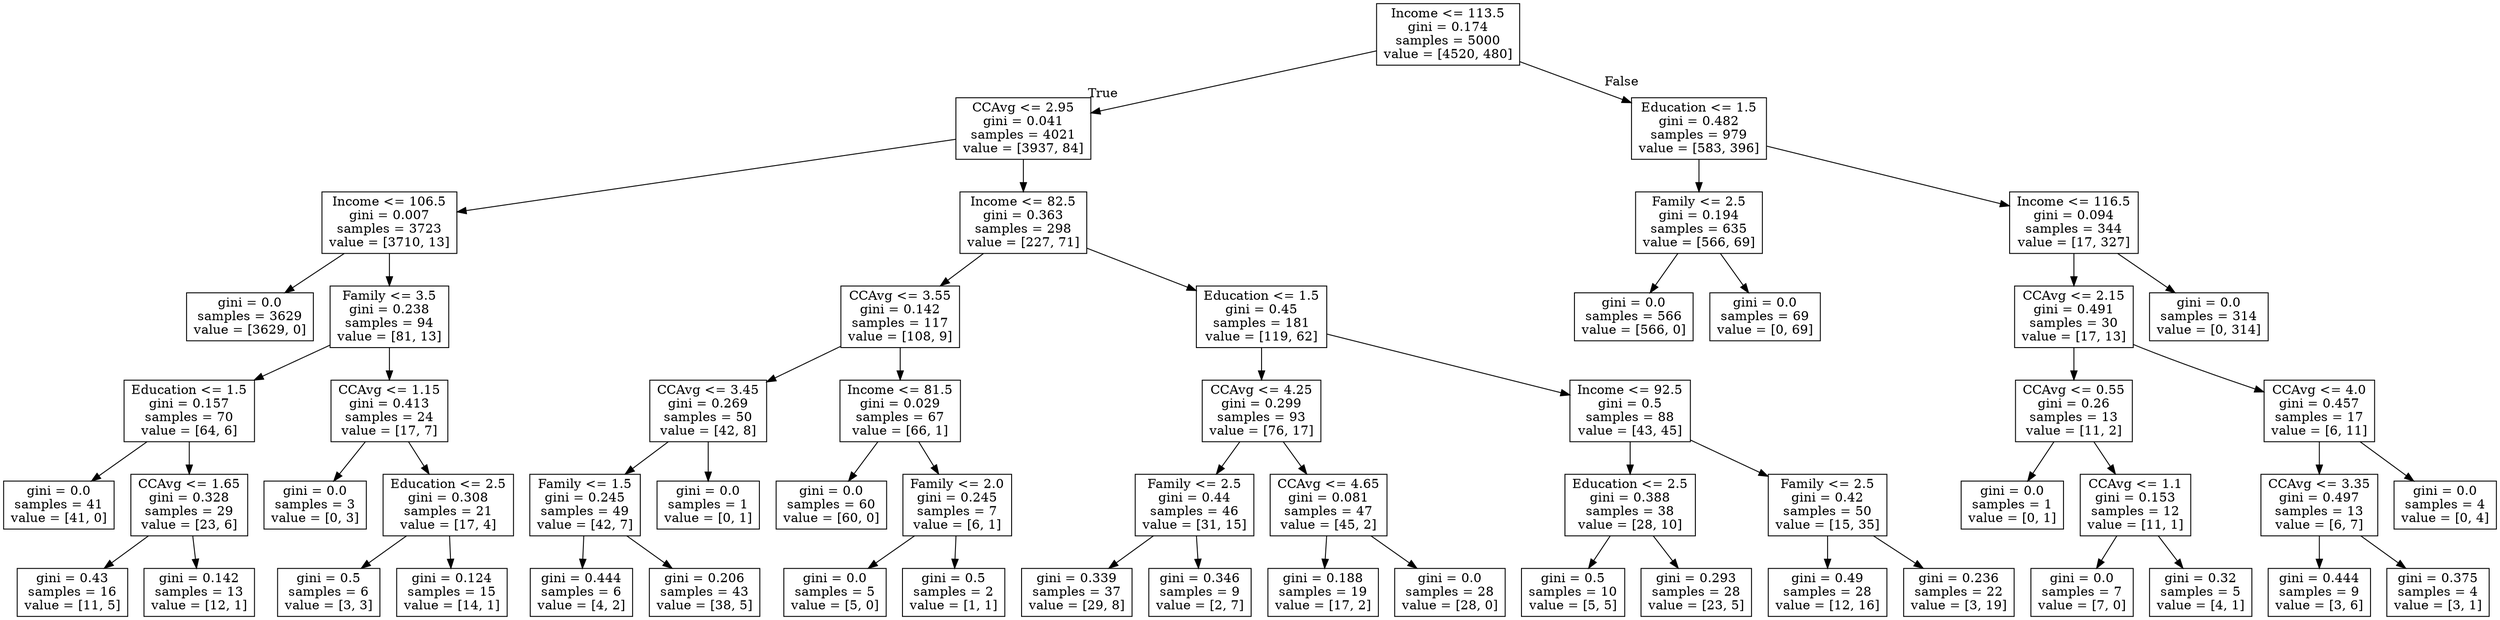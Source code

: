 digraph Tree {
node [shape=box] ;
0 [label="Income <= 113.5\ngini = 0.174\nsamples = 5000\nvalue = [4520, 480]"] ;
1 [label="CCAvg <= 2.95\ngini = 0.041\nsamples = 4021\nvalue = [3937, 84]"] ;
0 -> 1 [labeldistance=2.5, labelangle=45, headlabel="True"] ;
2 [label="Income <= 106.5\ngini = 0.007\nsamples = 3723\nvalue = [3710, 13]"] ;
1 -> 2 ;
3 [label="gini = 0.0\nsamples = 3629\nvalue = [3629, 0]"] ;
2 -> 3 ;
4 [label="Family <= 3.5\ngini = 0.238\nsamples = 94\nvalue = [81, 13]"] ;
2 -> 4 ;
5 [label="Education <= 1.5\ngini = 0.157\nsamples = 70\nvalue = [64, 6]"] ;
4 -> 5 ;
6 [label="gini = 0.0\nsamples = 41\nvalue = [41, 0]"] ;
5 -> 6 ;
7 [label="CCAvg <= 1.65\ngini = 0.328\nsamples = 29\nvalue = [23, 6]"] ;
5 -> 7 ;
8 [label="gini = 0.43\nsamples = 16\nvalue = [11, 5]"] ;
7 -> 8 ;
9 [label="gini = 0.142\nsamples = 13\nvalue = [12, 1]"] ;
7 -> 9 ;
10 [label="CCAvg <= 1.15\ngini = 0.413\nsamples = 24\nvalue = [17, 7]"] ;
4 -> 10 ;
11 [label="gini = 0.0\nsamples = 3\nvalue = [0, 3]"] ;
10 -> 11 ;
12 [label="Education <= 2.5\ngini = 0.308\nsamples = 21\nvalue = [17, 4]"] ;
10 -> 12 ;
13 [label="gini = 0.5\nsamples = 6\nvalue = [3, 3]"] ;
12 -> 13 ;
14 [label="gini = 0.124\nsamples = 15\nvalue = [14, 1]"] ;
12 -> 14 ;
15 [label="Income <= 82.5\ngini = 0.363\nsamples = 298\nvalue = [227, 71]"] ;
1 -> 15 ;
16 [label="CCAvg <= 3.55\ngini = 0.142\nsamples = 117\nvalue = [108, 9]"] ;
15 -> 16 ;
17 [label="CCAvg <= 3.45\ngini = 0.269\nsamples = 50\nvalue = [42, 8]"] ;
16 -> 17 ;
18 [label="Family <= 1.5\ngini = 0.245\nsamples = 49\nvalue = [42, 7]"] ;
17 -> 18 ;
19 [label="gini = 0.444\nsamples = 6\nvalue = [4, 2]"] ;
18 -> 19 ;
20 [label="gini = 0.206\nsamples = 43\nvalue = [38, 5]"] ;
18 -> 20 ;
21 [label="gini = 0.0\nsamples = 1\nvalue = [0, 1]"] ;
17 -> 21 ;
22 [label="Income <= 81.5\ngini = 0.029\nsamples = 67\nvalue = [66, 1]"] ;
16 -> 22 ;
23 [label="gini = 0.0\nsamples = 60\nvalue = [60, 0]"] ;
22 -> 23 ;
24 [label="Family <= 2.0\ngini = 0.245\nsamples = 7\nvalue = [6, 1]"] ;
22 -> 24 ;
25 [label="gini = 0.0\nsamples = 5\nvalue = [5, 0]"] ;
24 -> 25 ;
26 [label="gini = 0.5\nsamples = 2\nvalue = [1, 1]"] ;
24 -> 26 ;
27 [label="Education <= 1.5\ngini = 0.45\nsamples = 181\nvalue = [119, 62]"] ;
15 -> 27 ;
28 [label="CCAvg <= 4.25\ngini = 0.299\nsamples = 93\nvalue = [76, 17]"] ;
27 -> 28 ;
29 [label="Family <= 2.5\ngini = 0.44\nsamples = 46\nvalue = [31, 15]"] ;
28 -> 29 ;
30 [label="gini = 0.339\nsamples = 37\nvalue = [29, 8]"] ;
29 -> 30 ;
31 [label="gini = 0.346\nsamples = 9\nvalue = [2, 7]"] ;
29 -> 31 ;
32 [label="CCAvg <= 4.65\ngini = 0.081\nsamples = 47\nvalue = [45, 2]"] ;
28 -> 32 ;
33 [label="gini = 0.188\nsamples = 19\nvalue = [17, 2]"] ;
32 -> 33 ;
34 [label="gini = 0.0\nsamples = 28\nvalue = [28, 0]"] ;
32 -> 34 ;
35 [label="Income <= 92.5\ngini = 0.5\nsamples = 88\nvalue = [43, 45]"] ;
27 -> 35 ;
36 [label="Education <= 2.5\ngini = 0.388\nsamples = 38\nvalue = [28, 10]"] ;
35 -> 36 ;
37 [label="gini = 0.5\nsamples = 10\nvalue = [5, 5]"] ;
36 -> 37 ;
38 [label="gini = 0.293\nsamples = 28\nvalue = [23, 5]"] ;
36 -> 38 ;
39 [label="Family <= 2.5\ngini = 0.42\nsamples = 50\nvalue = [15, 35]"] ;
35 -> 39 ;
40 [label="gini = 0.49\nsamples = 28\nvalue = [12, 16]"] ;
39 -> 40 ;
41 [label="gini = 0.236\nsamples = 22\nvalue = [3, 19]"] ;
39 -> 41 ;
42 [label="Education <= 1.5\ngini = 0.482\nsamples = 979\nvalue = [583, 396]"] ;
0 -> 42 [labeldistance=2.5, labelangle=-45, headlabel="False"] ;
43 [label="Family <= 2.5\ngini = 0.194\nsamples = 635\nvalue = [566, 69]"] ;
42 -> 43 ;
44 [label="gini = 0.0\nsamples = 566\nvalue = [566, 0]"] ;
43 -> 44 ;
45 [label="gini = 0.0\nsamples = 69\nvalue = [0, 69]"] ;
43 -> 45 ;
46 [label="Income <= 116.5\ngini = 0.094\nsamples = 344\nvalue = [17, 327]"] ;
42 -> 46 ;
47 [label="CCAvg <= 2.15\ngini = 0.491\nsamples = 30\nvalue = [17, 13]"] ;
46 -> 47 ;
48 [label="CCAvg <= 0.55\ngini = 0.26\nsamples = 13\nvalue = [11, 2]"] ;
47 -> 48 ;
49 [label="gini = 0.0\nsamples = 1\nvalue = [0, 1]"] ;
48 -> 49 ;
50 [label="CCAvg <= 1.1\ngini = 0.153\nsamples = 12\nvalue = [11, 1]"] ;
48 -> 50 ;
51 [label="gini = 0.0\nsamples = 7\nvalue = [7, 0]"] ;
50 -> 51 ;
52 [label="gini = 0.32\nsamples = 5\nvalue = [4, 1]"] ;
50 -> 52 ;
53 [label="CCAvg <= 4.0\ngini = 0.457\nsamples = 17\nvalue = [6, 11]"] ;
47 -> 53 ;
54 [label="CCAvg <= 3.35\ngini = 0.497\nsamples = 13\nvalue = [6, 7]"] ;
53 -> 54 ;
55 [label="gini = 0.444\nsamples = 9\nvalue = [3, 6]"] ;
54 -> 55 ;
56 [label="gini = 0.375\nsamples = 4\nvalue = [3, 1]"] ;
54 -> 56 ;
57 [label="gini = 0.0\nsamples = 4\nvalue = [0, 4]"] ;
53 -> 57 ;
58 [label="gini = 0.0\nsamples = 314\nvalue = [0, 314]"] ;
46 -> 58 ;
}